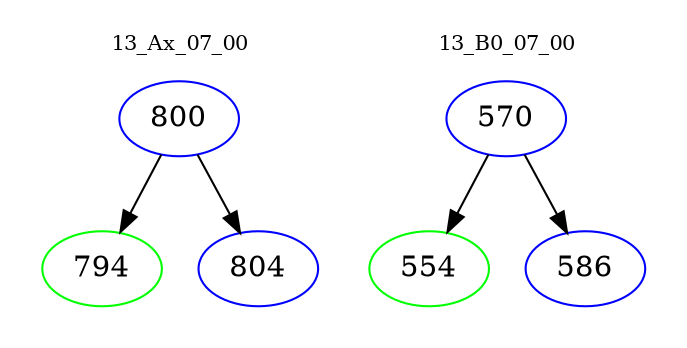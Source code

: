digraph{
subgraph cluster_0 {
color = white
label = "13_Ax_07_00";
fontsize=10;
T0_800 [label="800", color="blue"]
T0_800 -> T0_794 [color="black"]
T0_794 [label="794", color="green"]
T0_800 -> T0_804 [color="black"]
T0_804 [label="804", color="blue"]
}
subgraph cluster_1 {
color = white
label = "13_B0_07_00";
fontsize=10;
T1_570 [label="570", color="blue"]
T1_570 -> T1_554 [color="black"]
T1_554 [label="554", color="green"]
T1_570 -> T1_586 [color="black"]
T1_586 [label="586", color="blue"]
}
}

